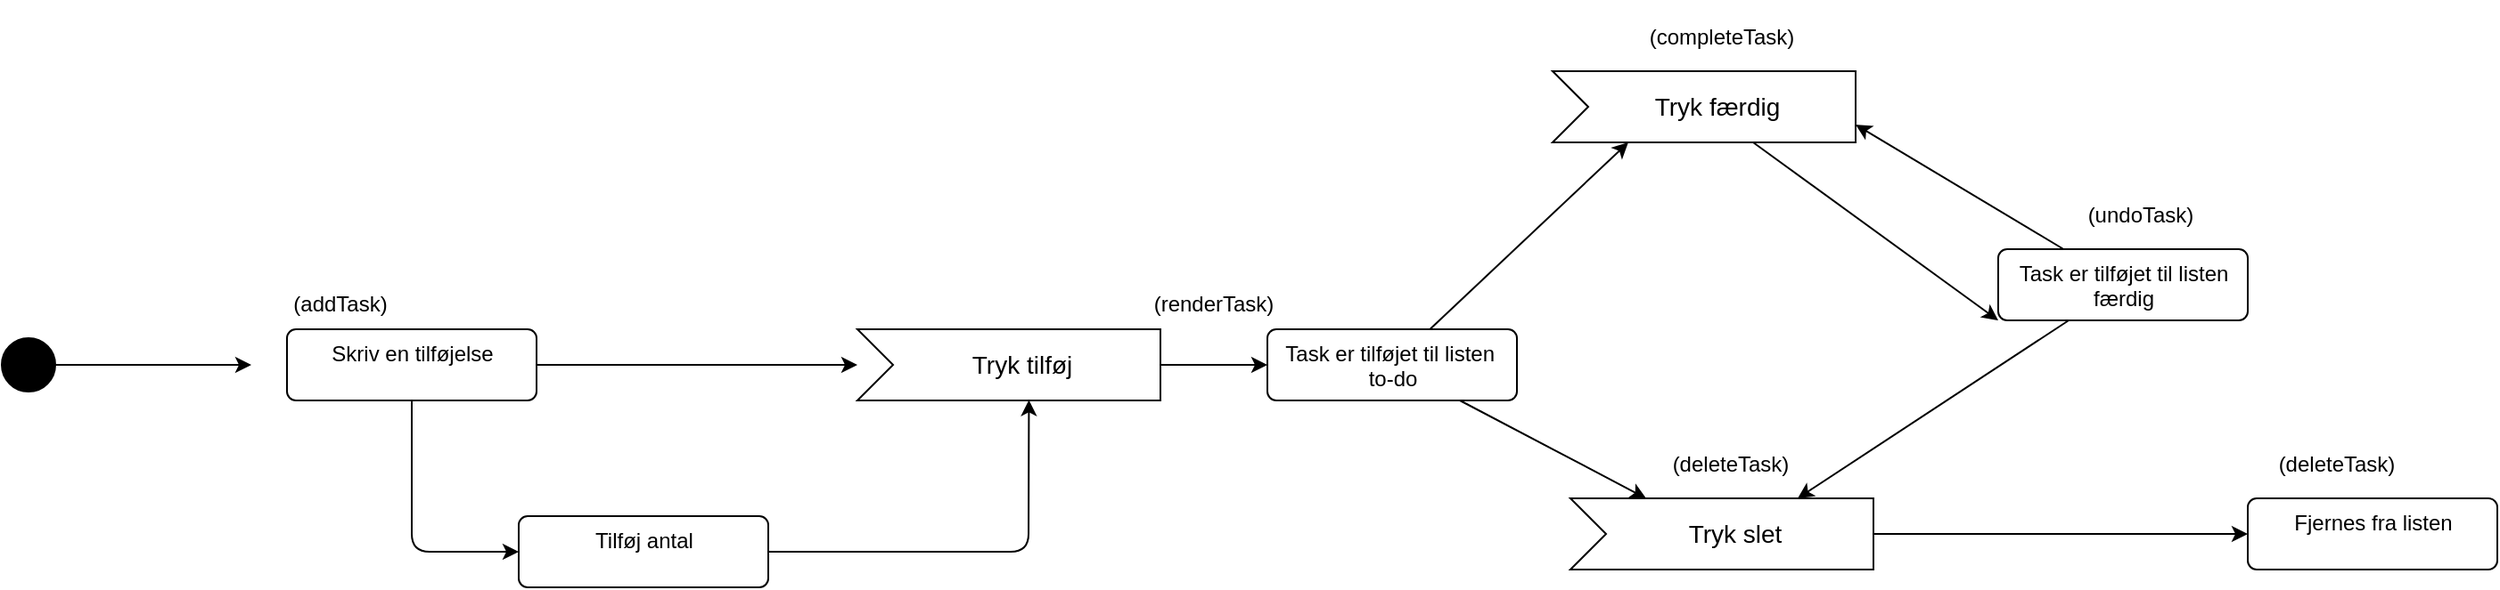 <mxfile>
    <diagram id="m4DMJg5mgSDorChgPQiI" name="Page-1">
        <mxGraphModel dx="663" dy="686" grid="1" gridSize="10" guides="1" tooltips="1" connect="1" arrows="1" fold="1" page="1" pageScale="1" pageWidth="1920" pageHeight="1200" math="0" shadow="0">
            <root>
                <mxCell id="0"/>
                <mxCell id="1" parent="0"/>
                <mxCell id="5" style="edgeStyle=none;html=1;" edge="1" parent="1" source="3">
                    <mxGeometry relative="1" as="geometry">
                        <mxPoint x="280" y="565" as="targetPoint"/>
                    </mxGeometry>
                </mxCell>
                <mxCell id="3" value="" style="ellipse;fillColor=strokeColor;" vertex="1" parent="1">
                    <mxGeometry x="140" y="550" width="30" height="30" as="geometry"/>
                </mxCell>
                <mxCell id="7" style="edgeStyle=none;html=1;entryX=0;entryY=0.5;entryDx=0;entryDy=0;" edge="1" parent="1" source="6" target="8">
                    <mxGeometry relative="1" as="geometry">
                        <mxPoint x="370" y="690" as="targetPoint"/>
                        <Array as="points">
                            <mxPoint x="370" y="670"/>
                        </Array>
                    </mxGeometry>
                </mxCell>
                <mxCell id="9" style="edgeStyle=none;html=1;" edge="1" parent="1" source="6">
                    <mxGeometry relative="1" as="geometry">
                        <mxPoint x="620" y="565" as="targetPoint"/>
                    </mxGeometry>
                </mxCell>
                <mxCell id="6" value="Skriv en tilføjelse" style="html=1;align=center;verticalAlign=top;rounded=1;absoluteArcSize=1;arcSize=10;dashed=0;" vertex="1" parent="1">
                    <mxGeometry x="300" y="545" width="140" height="40" as="geometry"/>
                </mxCell>
                <mxCell id="11" style="edgeStyle=none;html=1;entryX=0.566;entryY=0.993;entryDx=0;entryDy=0;entryPerimeter=0;" edge="1" parent="1" source="8" target="10">
                    <mxGeometry relative="1" as="geometry">
                        <Array as="points">
                            <mxPoint x="716" y="670"/>
                        </Array>
                    </mxGeometry>
                </mxCell>
                <mxCell id="8" value="Tilføj antal" style="html=1;align=center;verticalAlign=top;rounded=1;absoluteArcSize=1;arcSize=10;dashed=0;" vertex="1" parent="1">
                    <mxGeometry x="430" y="650" width="140" height="40" as="geometry"/>
                </mxCell>
                <mxCell id="15" style="edgeStyle=none;html=1;entryX=0;entryY=0.5;entryDx=0;entryDy=0;" edge="1" parent="1" source="10" target="14">
                    <mxGeometry relative="1" as="geometry"/>
                </mxCell>
                <mxCell id="10" value="Tryk tilføj" style="html=1;shape=mxgraph.infographic.ribbonSimple;notch1=20;notch2=0;align=center;verticalAlign=middle;fontSize=14;fontStyle=0;fillColor=#FFFFFF;flipH=0;spacingRight=0;spacingLeft=14;" vertex="1" parent="1">
                    <mxGeometry x="620" y="545" width="170" height="40" as="geometry"/>
                </mxCell>
                <mxCell id="16" style="edgeStyle=none;html=1;entryX=0;entryY=0;entryDx=42.5;entryDy=0;entryPerimeter=0;" edge="1" parent="1" source="14" target="17">
                    <mxGeometry relative="1" as="geometry">
                        <mxPoint x="940" y="640" as="targetPoint"/>
                    </mxGeometry>
                </mxCell>
                <mxCell id="18" style="edgeStyle=none;html=1;entryX=0;entryY=0;entryDx=42.5;entryDy=40;entryPerimeter=0;" edge="1" parent="1" source="14" target="19">
                    <mxGeometry relative="1" as="geometry">
                        <mxPoint x="940.0" y="480" as="targetPoint"/>
                    </mxGeometry>
                </mxCell>
                <mxCell id="14" value="Task er tilføjet til listen&amp;nbsp;&lt;br&gt;to-do" style="html=1;align=center;verticalAlign=top;rounded=1;absoluteArcSize=1;arcSize=10;dashed=0;" vertex="1" parent="1">
                    <mxGeometry x="850" y="545" width="140" height="40" as="geometry"/>
                </mxCell>
                <mxCell id="24" style="edgeStyle=none;html=1;entryX=0;entryY=0.5;entryDx=0;entryDy=0;" edge="1" parent="1" source="17" target="25">
                    <mxGeometry relative="1" as="geometry">
                        <mxPoint x="1250" y="670" as="targetPoint"/>
                    </mxGeometry>
                </mxCell>
                <mxCell id="17" value="Tryk slet" style="html=1;shape=mxgraph.infographic.ribbonSimple;notch1=20;notch2=0;align=center;verticalAlign=middle;fontSize=14;fontStyle=0;fillColor=#FFFFFF;flipH=0;spacingRight=0;spacingLeft=14;" vertex="1" parent="1">
                    <mxGeometry x="1020" y="640" width="170" height="40" as="geometry"/>
                </mxCell>
                <mxCell id="22" style="edgeStyle=none;html=1;entryX=0;entryY=1;entryDx=0;entryDy=0;" edge="1" parent="1" source="19" target="21">
                    <mxGeometry relative="1" as="geometry">
                        <mxPoint x="1130.0" y="450" as="targetPoint"/>
                    </mxGeometry>
                </mxCell>
                <mxCell id="19" value="Tryk færdig" style="html=1;shape=mxgraph.infographic.ribbonSimple;notch1=20;notch2=0;align=center;verticalAlign=middle;fontSize=14;fontStyle=0;fillColor=#FFFFFF;flipH=0;spacingRight=0;spacingLeft=14;" vertex="1" parent="1">
                    <mxGeometry x="1010" y="400" width="170" height="40" as="geometry"/>
                </mxCell>
                <mxCell id="23" style="edgeStyle=none;html=1;entryX=0;entryY=0;entryDx=127.5;entryDy=0;entryPerimeter=0;" edge="1" parent="1" source="21" target="17">
                    <mxGeometry relative="1" as="geometry"/>
                </mxCell>
                <mxCell id="26" style="edgeStyle=none;html=1;" edge="1" parent="1" source="21">
                    <mxGeometry relative="1" as="geometry">
                        <mxPoint x="1180" y="430" as="targetPoint"/>
                    </mxGeometry>
                </mxCell>
                <mxCell id="21" value="Task er tilføjet til listen&lt;br&gt;færdig" style="html=1;align=center;verticalAlign=top;rounded=1;absoluteArcSize=1;arcSize=10;dashed=0;" vertex="1" parent="1">
                    <mxGeometry x="1260" y="500" width="140" height="40" as="geometry"/>
                </mxCell>
                <mxCell id="25" value="Fjernes fra listen" style="html=1;align=center;verticalAlign=top;rounded=1;absoluteArcSize=1;arcSize=10;dashed=0;" vertex="1" parent="1">
                    <mxGeometry x="1400" y="640" width="140" height="40" as="geometry"/>
                </mxCell>
                <mxCell id="29" value="(addTask)" style="text;align=center;verticalAlign=middle;dashed=0;" vertex="1" parent="1">
                    <mxGeometry x="260" y="510" width="140" height="40" as="geometry"/>
                </mxCell>
                <mxCell id="30" value="(renderTask)" style="text;align=center;verticalAlign=middle;dashed=0;" vertex="1" parent="1">
                    <mxGeometry x="750" y="510" width="140" height="40" as="geometry"/>
                </mxCell>
                <mxCell id="31" value="(deleteTask)" style="text;align=center;verticalAlign=middle;dashed=0;" vertex="1" parent="1">
                    <mxGeometry x="1040" y="600" width="140" height="40" as="geometry"/>
                </mxCell>
                <mxCell id="32" value="(completeTask)" style="text;align=center;verticalAlign=middle;dashed=0;" vertex="1" parent="1">
                    <mxGeometry x="1035" y="360" width="140" height="40" as="geometry"/>
                </mxCell>
                <mxCell id="33" value="(deleteTask)" style="text;align=center;verticalAlign=middle;dashed=0;" vertex="1" parent="1">
                    <mxGeometry x="1380" y="600" width="140" height="40" as="geometry"/>
                </mxCell>
                <mxCell id="34" value="(undoTask)" style="text;align=center;verticalAlign=middle;dashed=0;" vertex="1" parent="1">
                    <mxGeometry x="1270" y="460" width="140" height="40" as="geometry"/>
                </mxCell>
            </root>
        </mxGraphModel>
    </diagram>
</mxfile>